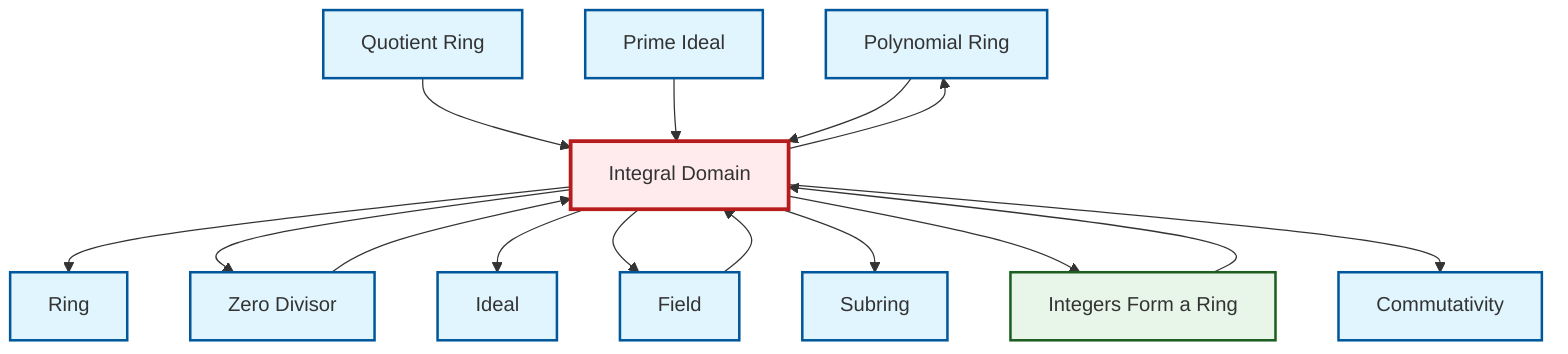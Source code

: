 graph TD
    classDef definition fill:#e1f5fe,stroke:#01579b,stroke-width:2px
    classDef theorem fill:#f3e5f5,stroke:#4a148c,stroke-width:2px
    classDef axiom fill:#fff3e0,stroke:#e65100,stroke-width:2px
    classDef example fill:#e8f5e9,stroke:#1b5e20,stroke-width:2px
    classDef current fill:#ffebee,stroke:#b71c1c,stroke-width:3px
    def-polynomial-ring["Polynomial Ring"]:::definition
    def-prime-ideal["Prime Ideal"]:::definition
    def-quotient-ring["Quotient Ring"]:::definition
    def-ring["Ring"]:::definition
    def-subring["Subring"]:::definition
    def-zero-divisor["Zero Divisor"]:::definition
    ex-integers-ring["Integers Form a Ring"]:::example
    def-integral-domain["Integral Domain"]:::definition
    def-commutativity["Commutativity"]:::definition
    def-ideal["Ideal"]:::definition
    def-field["Field"]:::definition
    def-integral-domain --> def-ring
    def-integral-domain --> def-polynomial-ring
    def-quotient-ring --> def-integral-domain
    def-integral-domain --> def-zero-divisor
    def-integral-domain --> def-ideal
    def-integral-domain --> def-field
    def-integral-domain --> def-subring
    def-zero-divisor --> def-integral-domain
    def-integral-domain --> ex-integers-ring
    def-prime-ideal --> def-integral-domain
    def-polynomial-ring --> def-integral-domain
    ex-integers-ring --> def-integral-domain
    def-integral-domain --> def-commutativity
    def-field --> def-integral-domain
    class def-integral-domain current